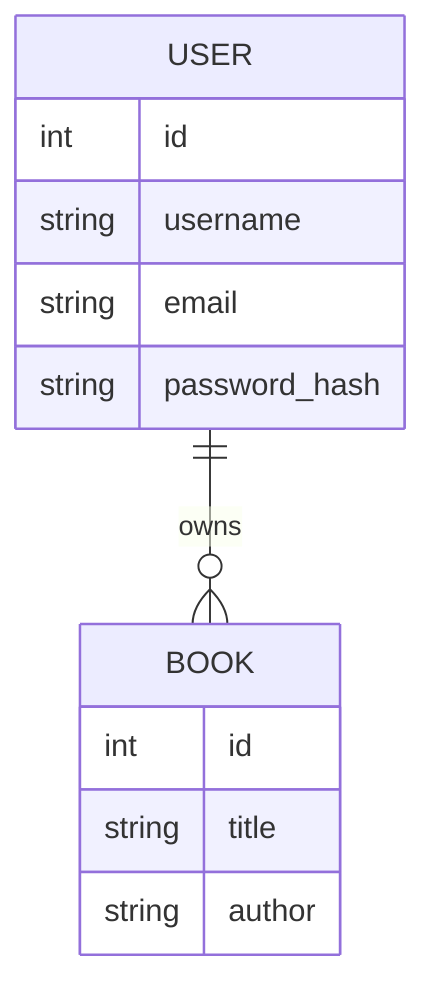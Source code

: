 erDiagram
  USER {
    int id
    string username
    string email
    string password_hash
  }
  BOOK {
    int id
    string title
    string author
  }
  USER ||--o{ BOOK : owns